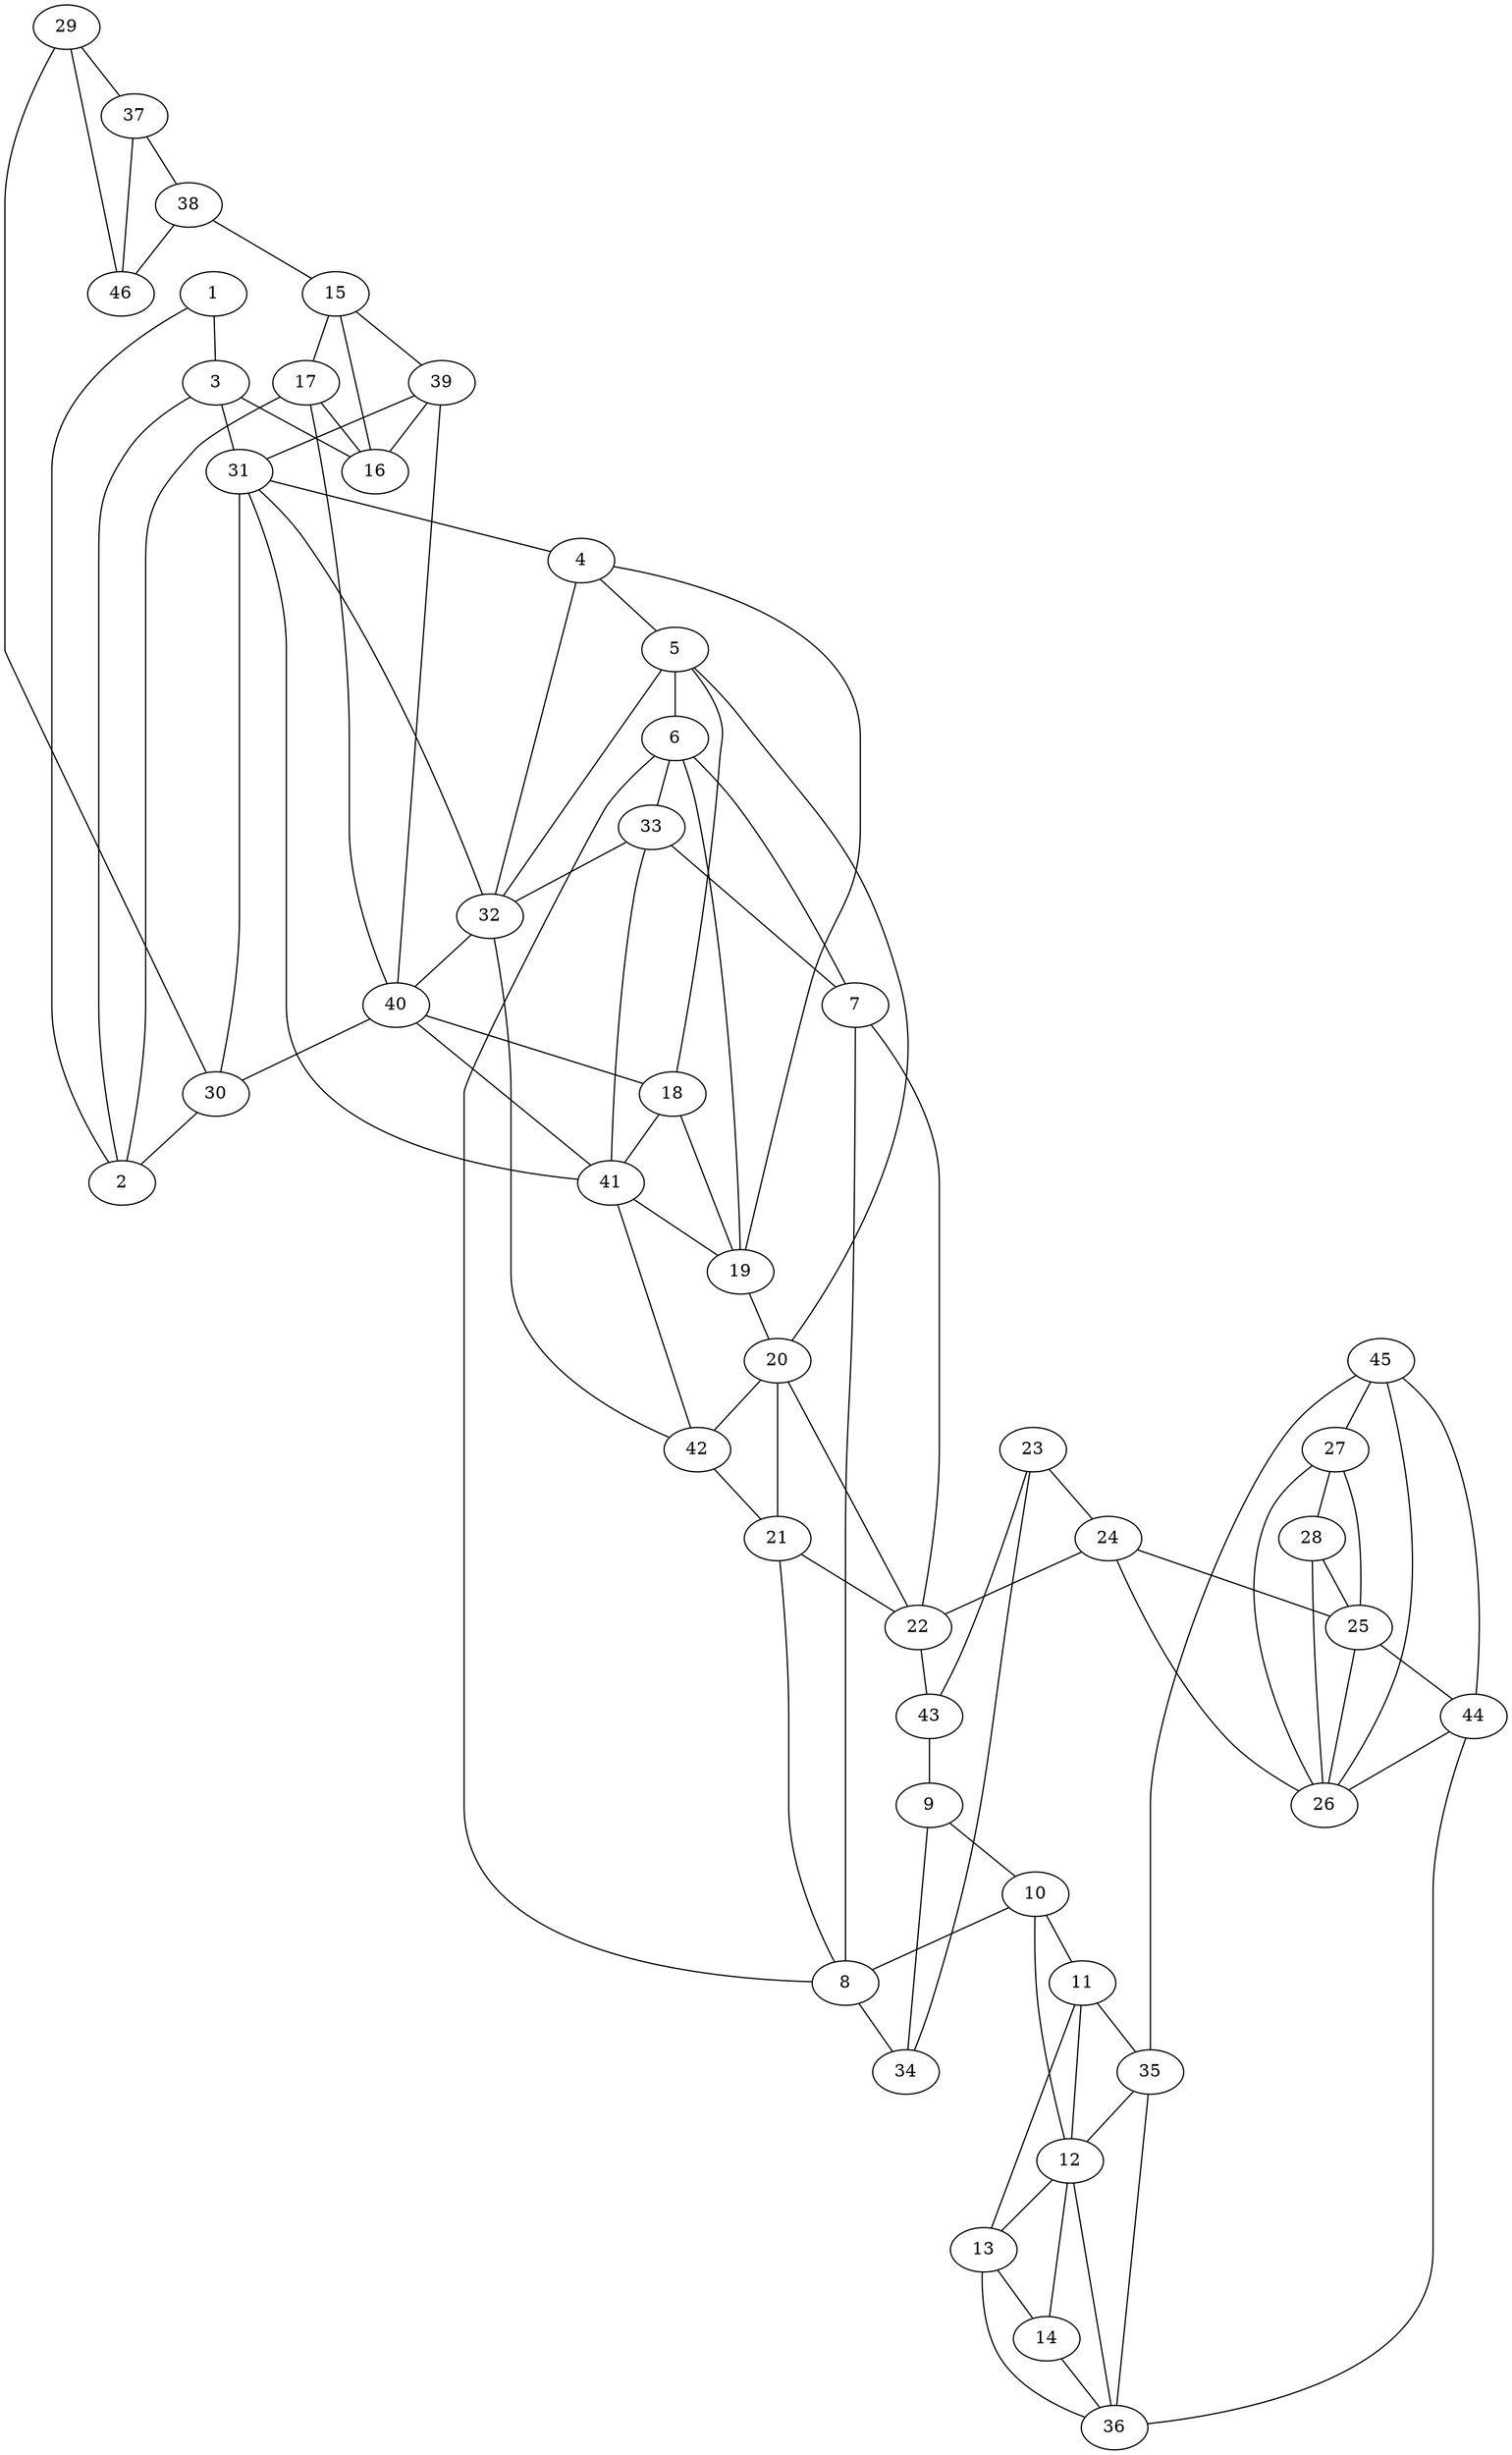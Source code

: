 graph pdb1ney {
	1	 [aaLength=15,
		sequence=KQSIKEIVERLNTAS,
		type=0];
	2	 [aaLength=3,
		sequence=ATY,
		type=0];
	1 -- 2	 [distance0="30.98437",
		frequency=1,
		type0=2];
	3	 [aaLength=9,
		sequence=LDYSVSLVK,
		type=0];
	1 -- 3	 [distance0="30.97665",
		frequency=1,
		type0=1];
	3 -- 2	 [distance0="10.33353",
		frequency=1,
		type0=1];
	16	 [aaLength=3,
		sequence=ATY,
		type=0];
	3 -- 16	 [distance0="14.09661",
		frequency=1,
		type0=2];
	31	 [aaLength=5,
		sequence=TVGAQ,
		type=1];
	3 -- 31	 [distance0="4.0",
		frequency=1,
		type0=4];
	4	 [aaLength=8,
		sequence=VDQIKDVG,
		type=0];
	5	 [aaLength=7,
		sequence=SERRSYF,
		type=0];
	4 -- 5	 [distance0="24.46553",
		frequency=1,
		type0=3];
	19	 [aaLength=6,
		sequence=SERRSY,
		type=0];
	4 -- 19	 [distance0="24.11156",
		frequency=1,
		type0=2];
	32	 [aaLength=4,
		sequence=VILG,
		type=1];
	4 -- 32	 [distance0="3.0",
		frequency=1,
		type0=4];
	6	 [aaLength=15,
		sequence=DKFIADKTKFALGQG,
		type=0];
	5 -- 6	 [distance0="11.04272",
		distance1="3.0",
		frequency=2,
		type0=1,
		type1=4];
	20	 [aaLength=15,
		sequence=DKFIADKTKFALGQG,
		type=0];
	5 -- 20	 [distance0="15.23239",
		frequency=1,
		type0=2];
	33	 [aaLength=6,
		sequence=VILCIG,
		type=1];
	6 -- 33	 [distance0="2.0",
		frequency=1,
		type0=4];
	7	 [aaLength=7,
		sequence=LEEKKAG,
		type=0];
	8	 [aaLength=17,
		sequence=TLDVVERQLNAVLEEVK,
		type=0];
	7 -- 8	 [distance0="12.39344",
		distance1="1.0",
		frequency=2,
		type0=1,
		type1=4];
	7 -- 6	 [distance0="33.79646",
		frequency=1,
		type0=2];
	22	 [aaLength=17,
		sequence=TLDVVERQLNAVLEEVK,
		type=0];
	7 -- 22	 [distance0="36.12834",
		frequency=1,
		type0=3];
	8 -- 6	 [distance0="35.57434",
		frequency=1,
		type0=3];
	34	 [aaLength=5,
		sequence=VVAYE,
		type=1];
	8 -- 34	 [distance0="5.0",
		frequency=1,
		type0=4];
	9	 [aaLength=5,
		sequence=VXAIG,
		type=0];
	10	 [aaLength=21,
		sequence=PEDAQDIHASIRKFLASKLGD,
		type=0];
	9 -- 10	 [distance0="6.0",
		frequency=1,
		type0=4];
	9 -- 34	 [distance0="6.0",
		frequency=1,
		type0=2];
	10 -- 8	 [distance0="41.40612",
		frequency=1,
		type0=2];
	11	 [aaLength=8,
		sequence=DKAASELR,
		type=0];
	10 -- 11	 [distance0="23.32668",
		distance1="0.0",
		frequency=2,
		type0=1,
		type1=5];
	12	 [aaLength=6,
		sequence=AVTFKD,
		type=0];
	10 -- 12	 [distance0="42.59563",
		frequency=1,
		type0=3];
	11 -- 12	 [distance0="23.49226",
		frequency=1,
		type0=2];
	13	 [aaLength=6,
		sequence=GASLKP,
		type=0];
	11 -- 13	 [distance0="35.63662",
		frequency=1,
		type0=3];
	35	 [aaLength=4,
		sequence=LYGG,
		type=1];
	11 -- 35	 [distance0="1.0",
		frequency=1,
		type0=4];
	12 -- 13	 [distance0="20.25194",
		frequency=1,
		type0=1];
	36	 [aaLength=4,
		sequence=FLVG,
		type=1];
	12 -- 36	 [distance0="6.0",
		frequency=1,
		type0=4];
	14	 [aaLength=8,
		sequence=EFVDIINS,
		type=0];
	13 -- 14	 [distance0="10.27888",
		distance1="0.0",
		frequency=2,
		type0=1,
		type1=5];
	14 -- 12	 [distance0="25.0297",
		frequency=1,
		type0=2];
	14 -- 36	 [distance0="34.41081",
		frequency=1,
		type0=3];
	15	 [aaLength=15,
		sequence=KQSIKEIVERLNTAS,
		type=0];
	17	 [aaLength=9,
		sequence=LDYSVSLVK,
		type=0];
	15 -- 17	 [distance0="30.98129",
		frequency=1,
		type0=1];
	15 -- 16	 [distance0="31.01529",
		frequency=1,
		type0=2];
	39	 [aaLength=6,
		sequence=EVVICP,
		type=1];
	15 -- 39	 [distance0="5.0",
		frequency=1,
		type0=4];
	17 -- 2	 [distance0="14.08067",
		frequency=1,
		type0=2];
	17 -- 16	 [distance0="10.31798",
		frequency=1,
		type0=1];
	40	 [aaLength=5,
		sequence=TVGAQ,
		type=1];
	17 -- 40	 [distance0="4.0",
		frequency=1,
		type0=4];
	18	 [aaLength=8,
		sequence=VDQIKDVG,
		type=0];
	18 -- 5	 [distance0="23.40978",
		frequency=1,
		type0=2];
	18 -- 19	 [distance0="25.4761",
		frequency=1,
		type0=3];
	41	 [aaLength=4,
		sequence=VILG,
		type=1];
	18 -- 41	 [distance0="3.0",
		frequency=1,
		type0=4];
	19 -- 6	 [distance0="17.42036",
		frequency=1,
		type0=2];
	19 -- 20	 [distance0="12.24366",
		distance1="4.0",
		frequency=2,
		type0=1,
		type1=4];
	42	 [aaLength=6,
		sequence=VILCIG,
		type=1];
	20 -- 42	 [distance0="2.0",
		frequency=1,
		type0=4];
	21	 [aaLength=7,
		sequence=LEEKKAG,
		type=0];
	21 -- 8	 [distance0="36.02133",
		frequency=1,
		type0=3];
	21 -- 20	 [distance0="33.71435",
		frequency=1,
		type0=2];
	21 -- 22	 [distance0="12.31407",
		distance1="1.0",
		frequency=2,
		type0=1,
		type1=4];
	22 -- 20	 [distance0="35.56782",
		frequency=1,
		type0=3];
	43	 [aaLength=5,
		sequence=VVAYE,
		type=1];
	22 -- 43	 [distance0="5.0",
		frequency=1,
		type0=4];
	23	 [aaLength=5,
		sequence=VXAIG,
		type=0];
	24	 [aaLength=21,
		sequence=PEDAQDIHASIRKFLASKLGD,
		type=0];
	23 -- 24	 [distance0="6.0",
		frequency=1,
		type0=4];
	23 -- 34	 [distance0="6.0",
		frequency=1,
		type0=2];
	23 -- 43	 [distance0="6.0",
		frequency=1,
		type0=3];
	24 -- 22	 [distance0="41.38401",
		frequency=1,
		type0=2];
	25	 [aaLength=8,
		sequence=DKAASELR,
		type=0];
	24 -- 25	 [distance0="23.26641",
		distance1="0.0",
		frequency=2,
		type0=1,
		type1=5];
	26	 [aaLength=6,
		sequence=AVTFKD,
		type=0];
	24 -- 26	 [distance0="42.67118",
		frequency=1,
		type0=3];
	25 -- 26	 [distance0="23.68813",
		frequency=1,
		type0=2];
	27	 [aaLength=6,
		sequence=GASLKP,
		type=0];
	25 -- 27	 [distance0="35.69222",
		frequency=1,
		type0=3];
	44	 [aaLength=4,
		sequence=LYGG,
		type=1];
	25 -- 44	 [distance0="1.0",
		frequency=1,
		type0=4];
	26 -- 27	 [distance0="20.16414",
		frequency=1,
		type0=1];
	45	 [aaLength=4,
		sequence=FLVG,
		type=1];
	26 -- 45	 [distance0="6.0",
		frequency=1,
		type0=4];
	28	 [aaLength=8,
		sequence=EFVDIINS,
		type=0];
	27 -- 28	 [distance0="10.25125",
		distance1="0.0",
		frequency=2,
		type0=1,
		type1=5];
	28 -- 25	 [distance0="43.6543",
		frequency=1,
		type0=3];
	28 -- 26	 [distance0="24.93604",
		frequency=1,
		type0=2];
	29	 [aaLength=6,
		sequence=FVGGNF,
		type=1];
	30	 [aaLength=6,
		sequence=EVVICP,
		type=1];
	29 -- 30	 [distance0="25.0",
		frequency=1,
		type0=4];
	37	 [aaLength=6,
		sequence=FVGGNF,
		type=1];
	29 -- 37	 [distance0="0.0",
		frequency=1,
		type0=1];
	30 -- 2	 [distance0="1.0",
		frequency=1,
		type0=4];
	30 -- 31	 [distance0="23.0",
		frequency=1,
		type0=2];
	31 -- 4	 [distance0="15.0",
		frequency=1,
		type0=4];
	32 -- 5	 [distance0="1.0",
		frequency=1,
		type0=4];
	32 -- 31	 [distance0="31.0",
		frequency=1,
		type0=2];
	32 -- 40	 [distance0="31.0",
		frequency=1,
		type0=3];
	33 -- 7	 [distance0="2.0",
		frequency=1,
		type0=4];
	33 -- 32	 [distance0="32.0",
		frequency=1,
		type0=2];
	33 -- 41	 [distance0="32.0",
		frequency=1,
		type0=3];
	35 -- 12	 [distance0="6.0",
		frequency=1,
		type0=4];
	35 -- 36	 [distance0="22.0",
		frequency=1,
		type0=2];
	36 -- 13	 [distance0="0.0",
		frequency=1,
		type0=5];
	38	 [aaLength=6,
		sequence=FVGGNF,
		type=1];
	37 -- 38	 [distance0="0.0",
		frequency=1,
		type0=2];
	38 -- 15	 [distance0="5.0",
		frequency=1,
		type0=4];
	46	 [aaLength=6,
		sequence=FVGGNF,
		type=1];
	38 -- 46	 [distance0="0.0",
		frequency=1,
		type0=3];
	39 -- 16	 [distance0="1.0",
		frequency=1,
		type0=4];
	39 -- 31	 [distance0="23.0",
		frequency=1,
		type0=2];
	39 -- 40	 [distance0="23.0",
		frequency=1,
		type0=3];
	40 -- 18	 [distance0="15.0",
		frequency=1,
		type0=4];
	40 -- 30	 [distance0="23.0",
		frequency=1,
		type0=2];
	41 -- 19	 [distance0="1.0",
		frequency=1,
		type0=4];
	41 -- 31	 [distance0="31.0",
		frequency=1,
		type0=2];
	41 -- 40	 [distance0="31.0",
		frequency=1,
		type0=3];
	42 -- 21	 [distance0="2.0",
		frequency=1,
		type0=4];
	42 -- 32	 [distance0="32.0",
		frequency=1,
		type0=2];
	42 -- 41	 [distance0="32.0",
		frequency=1,
		type0=3];
	43 -- 9	 [distance0="6.0",
		frequency=1,
		type0=2];
	44 -- 26	 [distance0="6.0",
		frequency=1,
		type0=4];
	44 -- 36	 [distance0="22.0",
		frequency=1,
		type0=2];
	44 -- 45	 [distance0="22.0",
		frequency=1,
		type0=3];
	45 -- 27	 [distance0="0.0",
		frequency=1,
		type0=5];
	45 -- 35	 [distance0="22.0",
		frequency=1,
		type0=2];
	46 -- 29	 [distance0="0.0",
		frequency=1,
		type0=1];
	46 -- 37	 [distance0="0.0",
		frequency=1,
		type0=2];
}
